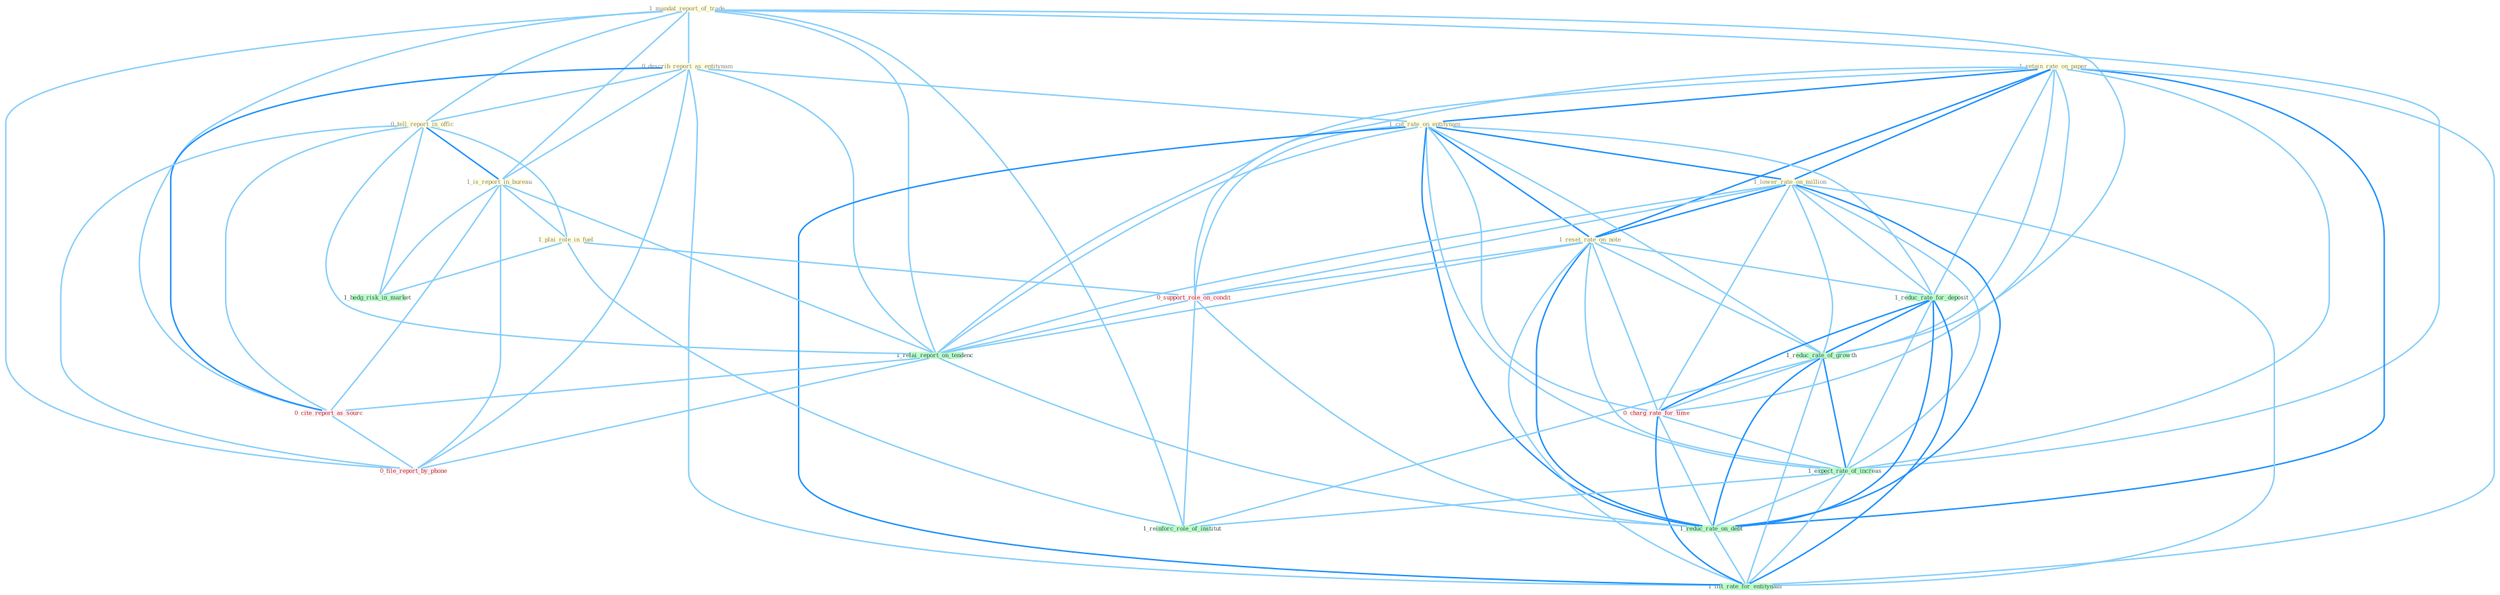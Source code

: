 Graph G{ 
    node
    [shape=polygon,style=filled,width=.5,height=.06,color="#BDFCC9",fixedsize=true,fontsize=4,
    fontcolor="#2f4f4f"];
    {node
    [color="#ffffe0", fontcolor="#8b7d6b"] "1_mandat_report_of_trade " "1_retain_rate_on_paper " "0_describ_report_as_entitynam " "0_tell_report_in_offic " "1_cut_rate_on_entitynam " "1_lower_rate_on_million " "1_is_report_in_bureau " "1_reset_rate_on_note " "1_plai_role_in_fuel "}
{node [color="#fff0f5", fontcolor="#b22222"] "0_support_role_on_condit " "0_cite_report_as_sourc " "0_file_report_by_phone " "0_charg_rate_for_time "}
edge [color="#B0E2FF"];

	"1_mandat_report_of_trade " -- "0_describ_report_as_entitynam " [w="1", color="#87cefa" ];
	"1_mandat_report_of_trade " -- "0_tell_report_in_offic " [w="1", color="#87cefa" ];
	"1_mandat_report_of_trade " -- "1_is_report_in_bureau " [w="1", color="#87cefa" ];
	"1_mandat_report_of_trade " -- "1_relai_report_on_tendenc " [w="1", color="#87cefa" ];
	"1_mandat_report_of_trade " -- "0_cite_report_as_sourc " [w="1", color="#87cefa" ];
	"1_mandat_report_of_trade " -- "1_reduc_rate_of_growth " [w="1", color="#87cefa" ];
	"1_mandat_report_of_trade " -- "0_file_report_by_phone " [w="1", color="#87cefa" ];
	"1_mandat_report_of_trade " -- "1_expect_rate_of_increas " [w="1", color="#87cefa" ];
	"1_mandat_report_of_trade " -- "1_reinforc_role_of_institut " [w="1", color="#87cefa" ];
	"1_retain_rate_on_paper " -- "1_cut_rate_on_entitynam " [w="2", color="#1e90ff" , len=0.8];
	"1_retain_rate_on_paper " -- "1_lower_rate_on_million " [w="2", color="#1e90ff" , len=0.8];
	"1_retain_rate_on_paper " -- "1_reset_rate_on_note " [w="2", color="#1e90ff" , len=0.8];
	"1_retain_rate_on_paper " -- "1_reduc_rate_for_deposit " [w="1", color="#87cefa" ];
	"1_retain_rate_on_paper " -- "0_support_role_on_condit " [w="1", color="#87cefa" ];
	"1_retain_rate_on_paper " -- "1_relai_report_on_tendenc " [w="1", color="#87cefa" ];
	"1_retain_rate_on_paper " -- "1_reduc_rate_of_growth " [w="1", color="#87cefa" ];
	"1_retain_rate_on_paper " -- "0_charg_rate_for_time " [w="1", color="#87cefa" ];
	"1_retain_rate_on_paper " -- "1_expect_rate_of_increas " [w="1", color="#87cefa" ];
	"1_retain_rate_on_paper " -- "1_reduc_rate_on_debt " [w="2", color="#1e90ff" , len=0.8];
	"1_retain_rate_on_paper " -- "1_lift_rate_for_entitynam " [w="1", color="#87cefa" ];
	"0_describ_report_as_entitynam " -- "0_tell_report_in_offic " [w="1", color="#87cefa" ];
	"0_describ_report_as_entitynam " -- "1_cut_rate_on_entitynam " [w="1", color="#87cefa" ];
	"0_describ_report_as_entitynam " -- "1_is_report_in_bureau " [w="1", color="#87cefa" ];
	"0_describ_report_as_entitynam " -- "1_relai_report_on_tendenc " [w="1", color="#87cefa" ];
	"0_describ_report_as_entitynam " -- "0_cite_report_as_sourc " [w="2", color="#1e90ff" , len=0.8];
	"0_describ_report_as_entitynam " -- "0_file_report_by_phone " [w="1", color="#87cefa" ];
	"0_describ_report_as_entitynam " -- "1_lift_rate_for_entitynam " [w="1", color="#87cefa" ];
	"0_tell_report_in_offic " -- "1_is_report_in_bureau " [w="2", color="#1e90ff" , len=0.8];
	"0_tell_report_in_offic " -- "1_plai_role_in_fuel " [w="1", color="#87cefa" ];
	"0_tell_report_in_offic " -- "1_relai_report_on_tendenc " [w="1", color="#87cefa" ];
	"0_tell_report_in_offic " -- "0_cite_report_as_sourc " [w="1", color="#87cefa" ];
	"0_tell_report_in_offic " -- "0_file_report_by_phone " [w="1", color="#87cefa" ];
	"0_tell_report_in_offic " -- "1_hedg_risk_in_market " [w="1", color="#87cefa" ];
	"1_cut_rate_on_entitynam " -- "1_lower_rate_on_million " [w="2", color="#1e90ff" , len=0.8];
	"1_cut_rate_on_entitynam " -- "1_reset_rate_on_note " [w="2", color="#1e90ff" , len=0.8];
	"1_cut_rate_on_entitynam " -- "1_reduc_rate_for_deposit " [w="1", color="#87cefa" ];
	"1_cut_rate_on_entitynam " -- "0_support_role_on_condit " [w="1", color="#87cefa" ];
	"1_cut_rate_on_entitynam " -- "1_relai_report_on_tendenc " [w="1", color="#87cefa" ];
	"1_cut_rate_on_entitynam " -- "1_reduc_rate_of_growth " [w="1", color="#87cefa" ];
	"1_cut_rate_on_entitynam " -- "0_charg_rate_for_time " [w="1", color="#87cefa" ];
	"1_cut_rate_on_entitynam " -- "1_expect_rate_of_increas " [w="1", color="#87cefa" ];
	"1_cut_rate_on_entitynam " -- "1_reduc_rate_on_debt " [w="2", color="#1e90ff" , len=0.8];
	"1_cut_rate_on_entitynam " -- "1_lift_rate_for_entitynam " [w="2", color="#1e90ff" , len=0.8];
	"1_lower_rate_on_million " -- "1_reset_rate_on_note " [w="2", color="#1e90ff" , len=0.8];
	"1_lower_rate_on_million " -- "1_reduc_rate_for_deposit " [w="1", color="#87cefa" ];
	"1_lower_rate_on_million " -- "0_support_role_on_condit " [w="1", color="#87cefa" ];
	"1_lower_rate_on_million " -- "1_relai_report_on_tendenc " [w="1", color="#87cefa" ];
	"1_lower_rate_on_million " -- "1_reduc_rate_of_growth " [w="1", color="#87cefa" ];
	"1_lower_rate_on_million " -- "0_charg_rate_for_time " [w="1", color="#87cefa" ];
	"1_lower_rate_on_million " -- "1_expect_rate_of_increas " [w="1", color="#87cefa" ];
	"1_lower_rate_on_million " -- "1_reduc_rate_on_debt " [w="2", color="#1e90ff" , len=0.8];
	"1_lower_rate_on_million " -- "1_lift_rate_for_entitynam " [w="1", color="#87cefa" ];
	"1_is_report_in_bureau " -- "1_plai_role_in_fuel " [w="1", color="#87cefa" ];
	"1_is_report_in_bureau " -- "1_relai_report_on_tendenc " [w="1", color="#87cefa" ];
	"1_is_report_in_bureau " -- "0_cite_report_as_sourc " [w="1", color="#87cefa" ];
	"1_is_report_in_bureau " -- "0_file_report_by_phone " [w="1", color="#87cefa" ];
	"1_is_report_in_bureau " -- "1_hedg_risk_in_market " [w="1", color="#87cefa" ];
	"1_reset_rate_on_note " -- "1_reduc_rate_for_deposit " [w="1", color="#87cefa" ];
	"1_reset_rate_on_note " -- "0_support_role_on_condit " [w="1", color="#87cefa" ];
	"1_reset_rate_on_note " -- "1_relai_report_on_tendenc " [w="1", color="#87cefa" ];
	"1_reset_rate_on_note " -- "1_reduc_rate_of_growth " [w="1", color="#87cefa" ];
	"1_reset_rate_on_note " -- "0_charg_rate_for_time " [w="1", color="#87cefa" ];
	"1_reset_rate_on_note " -- "1_expect_rate_of_increas " [w="1", color="#87cefa" ];
	"1_reset_rate_on_note " -- "1_reduc_rate_on_debt " [w="2", color="#1e90ff" , len=0.8];
	"1_reset_rate_on_note " -- "1_lift_rate_for_entitynam " [w="1", color="#87cefa" ];
	"1_plai_role_in_fuel " -- "0_support_role_on_condit " [w="1", color="#87cefa" ];
	"1_plai_role_in_fuel " -- "1_reinforc_role_of_institut " [w="1", color="#87cefa" ];
	"1_plai_role_in_fuel " -- "1_hedg_risk_in_market " [w="1", color="#87cefa" ];
	"1_reduc_rate_for_deposit " -- "1_reduc_rate_of_growth " [w="2", color="#1e90ff" , len=0.8];
	"1_reduc_rate_for_deposit " -- "0_charg_rate_for_time " [w="2", color="#1e90ff" , len=0.8];
	"1_reduc_rate_for_deposit " -- "1_expect_rate_of_increas " [w="1", color="#87cefa" ];
	"1_reduc_rate_for_deposit " -- "1_reduc_rate_on_debt " [w="2", color="#1e90ff" , len=0.8];
	"1_reduc_rate_for_deposit " -- "1_lift_rate_for_entitynam " [w="2", color="#1e90ff" , len=0.8];
	"0_support_role_on_condit " -- "1_relai_report_on_tendenc " [w="1", color="#87cefa" ];
	"0_support_role_on_condit " -- "1_reduc_rate_on_debt " [w="1", color="#87cefa" ];
	"0_support_role_on_condit " -- "1_reinforc_role_of_institut " [w="1", color="#87cefa" ];
	"1_relai_report_on_tendenc " -- "0_cite_report_as_sourc " [w="1", color="#87cefa" ];
	"1_relai_report_on_tendenc " -- "0_file_report_by_phone " [w="1", color="#87cefa" ];
	"1_relai_report_on_tendenc " -- "1_reduc_rate_on_debt " [w="1", color="#87cefa" ];
	"0_cite_report_as_sourc " -- "0_file_report_by_phone " [w="1", color="#87cefa" ];
	"1_reduc_rate_of_growth " -- "0_charg_rate_for_time " [w="1", color="#87cefa" ];
	"1_reduc_rate_of_growth " -- "1_expect_rate_of_increas " [w="2", color="#1e90ff" , len=0.8];
	"1_reduc_rate_of_growth " -- "1_reduc_rate_on_debt " [w="2", color="#1e90ff" , len=0.8];
	"1_reduc_rate_of_growth " -- "1_reinforc_role_of_institut " [w="1", color="#87cefa" ];
	"1_reduc_rate_of_growth " -- "1_lift_rate_for_entitynam " [w="1", color="#87cefa" ];
	"0_charg_rate_for_time " -- "1_expect_rate_of_increas " [w="1", color="#87cefa" ];
	"0_charg_rate_for_time " -- "1_reduc_rate_on_debt " [w="1", color="#87cefa" ];
	"0_charg_rate_for_time " -- "1_lift_rate_for_entitynam " [w="2", color="#1e90ff" , len=0.8];
	"1_expect_rate_of_increas " -- "1_reduc_rate_on_debt " [w="1", color="#87cefa" ];
	"1_expect_rate_of_increas " -- "1_reinforc_role_of_institut " [w="1", color="#87cefa" ];
	"1_expect_rate_of_increas " -- "1_lift_rate_for_entitynam " [w="1", color="#87cefa" ];
	"1_reduc_rate_on_debt " -- "1_lift_rate_for_entitynam " [w="1", color="#87cefa" ];
}